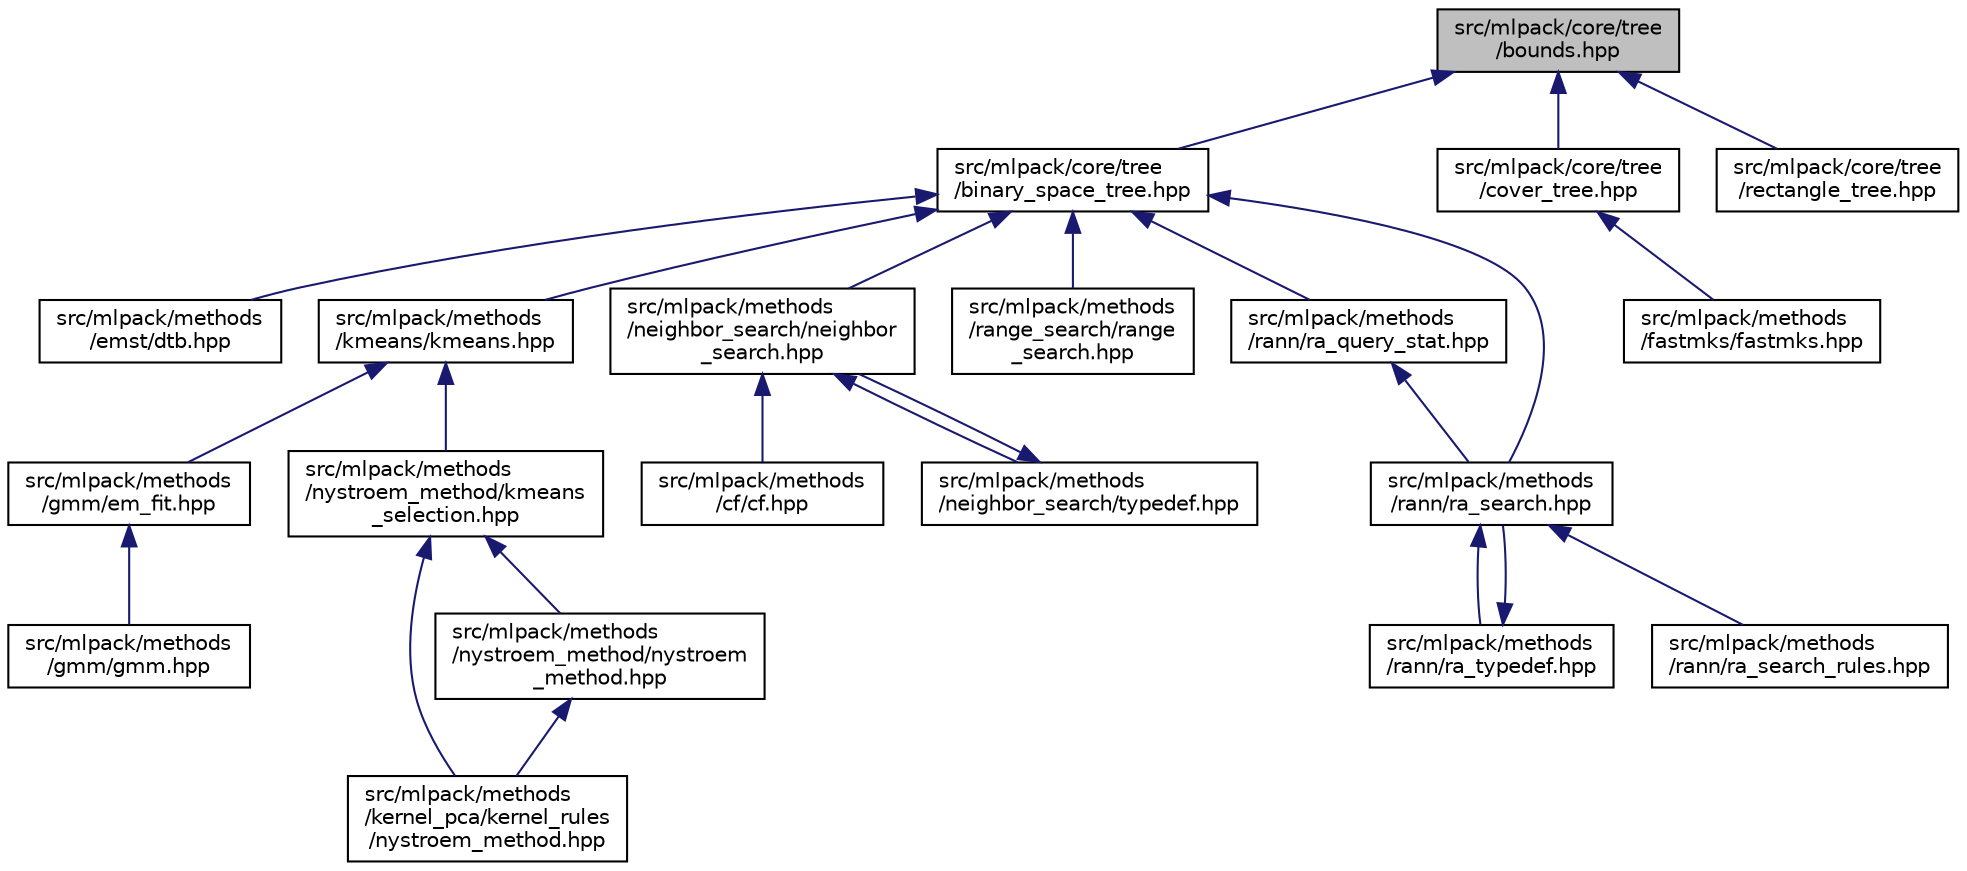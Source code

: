 digraph "src/mlpack/core/tree/bounds.hpp"
{
  edge [fontname="Helvetica",fontsize="10",labelfontname="Helvetica",labelfontsize="10"];
  node [fontname="Helvetica",fontsize="10",shape=record];
  Node1 [label="src/mlpack/core/tree\l/bounds.hpp",height=0.2,width=0.4,color="black", fillcolor="grey75", style="filled" fontcolor="black"];
  Node1 -> Node2 [dir="back",color="midnightblue",fontsize="10",style="solid",fontname="Helvetica"];
  Node2 [label="src/mlpack/core/tree\l/binary_space_tree.hpp",height=0.2,width=0.4,color="black", fillcolor="white", style="filled",URL="$binary__space__tree_8hpp.html"];
  Node2 -> Node3 [dir="back",color="midnightblue",fontsize="10",style="solid",fontname="Helvetica"];
  Node3 [label="src/mlpack/methods\l/emst/dtb.hpp",height=0.2,width=0.4,color="black", fillcolor="white", style="filled",URL="$dtb_8hpp.html"];
  Node2 -> Node4 [dir="back",color="midnightblue",fontsize="10",style="solid",fontname="Helvetica"];
  Node4 [label="src/mlpack/methods\l/kmeans/kmeans.hpp",height=0.2,width=0.4,color="black", fillcolor="white", style="filled",URL="$kmeans_8hpp.html"];
  Node4 -> Node5 [dir="back",color="midnightblue",fontsize="10",style="solid",fontname="Helvetica"];
  Node5 [label="src/mlpack/methods\l/gmm/em_fit.hpp",height=0.2,width=0.4,color="black", fillcolor="white", style="filled",URL="$em__fit_8hpp.html"];
  Node5 -> Node6 [dir="back",color="midnightblue",fontsize="10",style="solid",fontname="Helvetica"];
  Node6 [label="src/mlpack/methods\l/gmm/gmm.hpp",height=0.2,width=0.4,color="black", fillcolor="white", style="filled",URL="$gmm_8hpp.html"];
  Node4 -> Node7 [dir="back",color="midnightblue",fontsize="10",style="solid",fontname="Helvetica"];
  Node7 [label="src/mlpack/methods\l/nystroem_method/kmeans\l_selection.hpp",height=0.2,width=0.4,color="black", fillcolor="white", style="filled",URL="$kmeans__selection_8hpp.html"];
  Node7 -> Node8 [dir="back",color="midnightblue",fontsize="10",style="solid",fontname="Helvetica"];
  Node8 [label="src/mlpack/methods\l/kernel_pca/kernel_rules\l/nystroem_method.hpp",height=0.2,width=0.4,color="black", fillcolor="white", style="filled",URL="$kernel__pca_2kernel__rules_2nystroem__method_8hpp.html"];
  Node7 -> Node9 [dir="back",color="midnightblue",fontsize="10",style="solid",fontname="Helvetica"];
  Node9 [label="src/mlpack/methods\l/nystroem_method/nystroem\l_method.hpp",height=0.2,width=0.4,color="black", fillcolor="white", style="filled",URL="$nystroem__method_2nystroem__method_8hpp.html"];
  Node9 -> Node8 [dir="back",color="midnightblue",fontsize="10",style="solid",fontname="Helvetica"];
  Node2 -> Node10 [dir="back",color="midnightblue",fontsize="10",style="solid",fontname="Helvetica"];
  Node10 [label="src/mlpack/methods\l/neighbor_search/neighbor\l_search.hpp",height=0.2,width=0.4,color="black", fillcolor="white", style="filled",URL="$neighbor__search_8hpp.html"];
  Node10 -> Node11 [dir="back",color="midnightblue",fontsize="10",style="solid",fontname="Helvetica"];
  Node11 [label="src/mlpack/methods\l/cf/cf.hpp",height=0.2,width=0.4,color="black", fillcolor="white", style="filled",URL="$cf_8hpp.html"];
  Node10 -> Node12 [dir="back",color="midnightblue",fontsize="10",style="solid",fontname="Helvetica"];
  Node12 [label="src/mlpack/methods\l/neighbor_search/typedef.hpp",height=0.2,width=0.4,color="black", fillcolor="white", style="filled",URL="$typedef_8hpp.html"];
  Node12 -> Node10 [dir="back",color="midnightblue",fontsize="10",style="solid",fontname="Helvetica"];
  Node2 -> Node13 [dir="back",color="midnightblue",fontsize="10",style="solid",fontname="Helvetica"];
  Node13 [label="src/mlpack/methods\l/range_search/range\l_search.hpp",height=0.2,width=0.4,color="black", fillcolor="white", style="filled",URL="$range__search_8hpp.html"];
  Node2 -> Node14 [dir="back",color="midnightblue",fontsize="10",style="solid",fontname="Helvetica"];
  Node14 [label="src/mlpack/methods\l/rann/ra_query_stat.hpp",height=0.2,width=0.4,color="black", fillcolor="white", style="filled",URL="$ra__query__stat_8hpp.html"];
  Node14 -> Node15 [dir="back",color="midnightblue",fontsize="10",style="solid",fontname="Helvetica"];
  Node15 [label="src/mlpack/methods\l/rann/ra_search.hpp",height=0.2,width=0.4,color="black", fillcolor="white", style="filled",URL="$ra__search_8hpp.html"];
  Node15 -> Node16 [dir="back",color="midnightblue",fontsize="10",style="solid",fontname="Helvetica"];
  Node16 [label="src/mlpack/methods\l/rann/ra_typedef.hpp",height=0.2,width=0.4,color="black", fillcolor="white", style="filled",URL="$ra__typedef_8hpp.html"];
  Node16 -> Node15 [dir="back",color="midnightblue",fontsize="10",style="solid",fontname="Helvetica"];
  Node15 -> Node17 [dir="back",color="midnightblue",fontsize="10",style="solid",fontname="Helvetica"];
  Node17 [label="src/mlpack/methods\l/rann/ra_search_rules.hpp",height=0.2,width=0.4,color="black", fillcolor="white", style="filled",URL="$ra__search__rules_8hpp.html"];
  Node2 -> Node15 [dir="back",color="midnightblue",fontsize="10",style="solid",fontname="Helvetica"];
  Node1 -> Node18 [dir="back",color="midnightblue",fontsize="10",style="solid",fontname="Helvetica"];
  Node18 [label="src/mlpack/core/tree\l/cover_tree.hpp",height=0.2,width=0.4,color="black", fillcolor="white", style="filled",URL="$cover__tree_8hpp.html"];
  Node18 -> Node19 [dir="back",color="midnightblue",fontsize="10",style="solid",fontname="Helvetica"];
  Node19 [label="src/mlpack/methods\l/fastmks/fastmks.hpp",height=0.2,width=0.4,color="black", fillcolor="white", style="filled",URL="$fastmks_8hpp.html"];
  Node1 -> Node20 [dir="back",color="midnightblue",fontsize="10",style="solid",fontname="Helvetica"];
  Node20 [label="src/mlpack/core/tree\l/rectangle_tree.hpp",height=0.2,width=0.4,color="black", fillcolor="white", style="filled",URL="$rectangle__tree_8hpp.html"];
}
